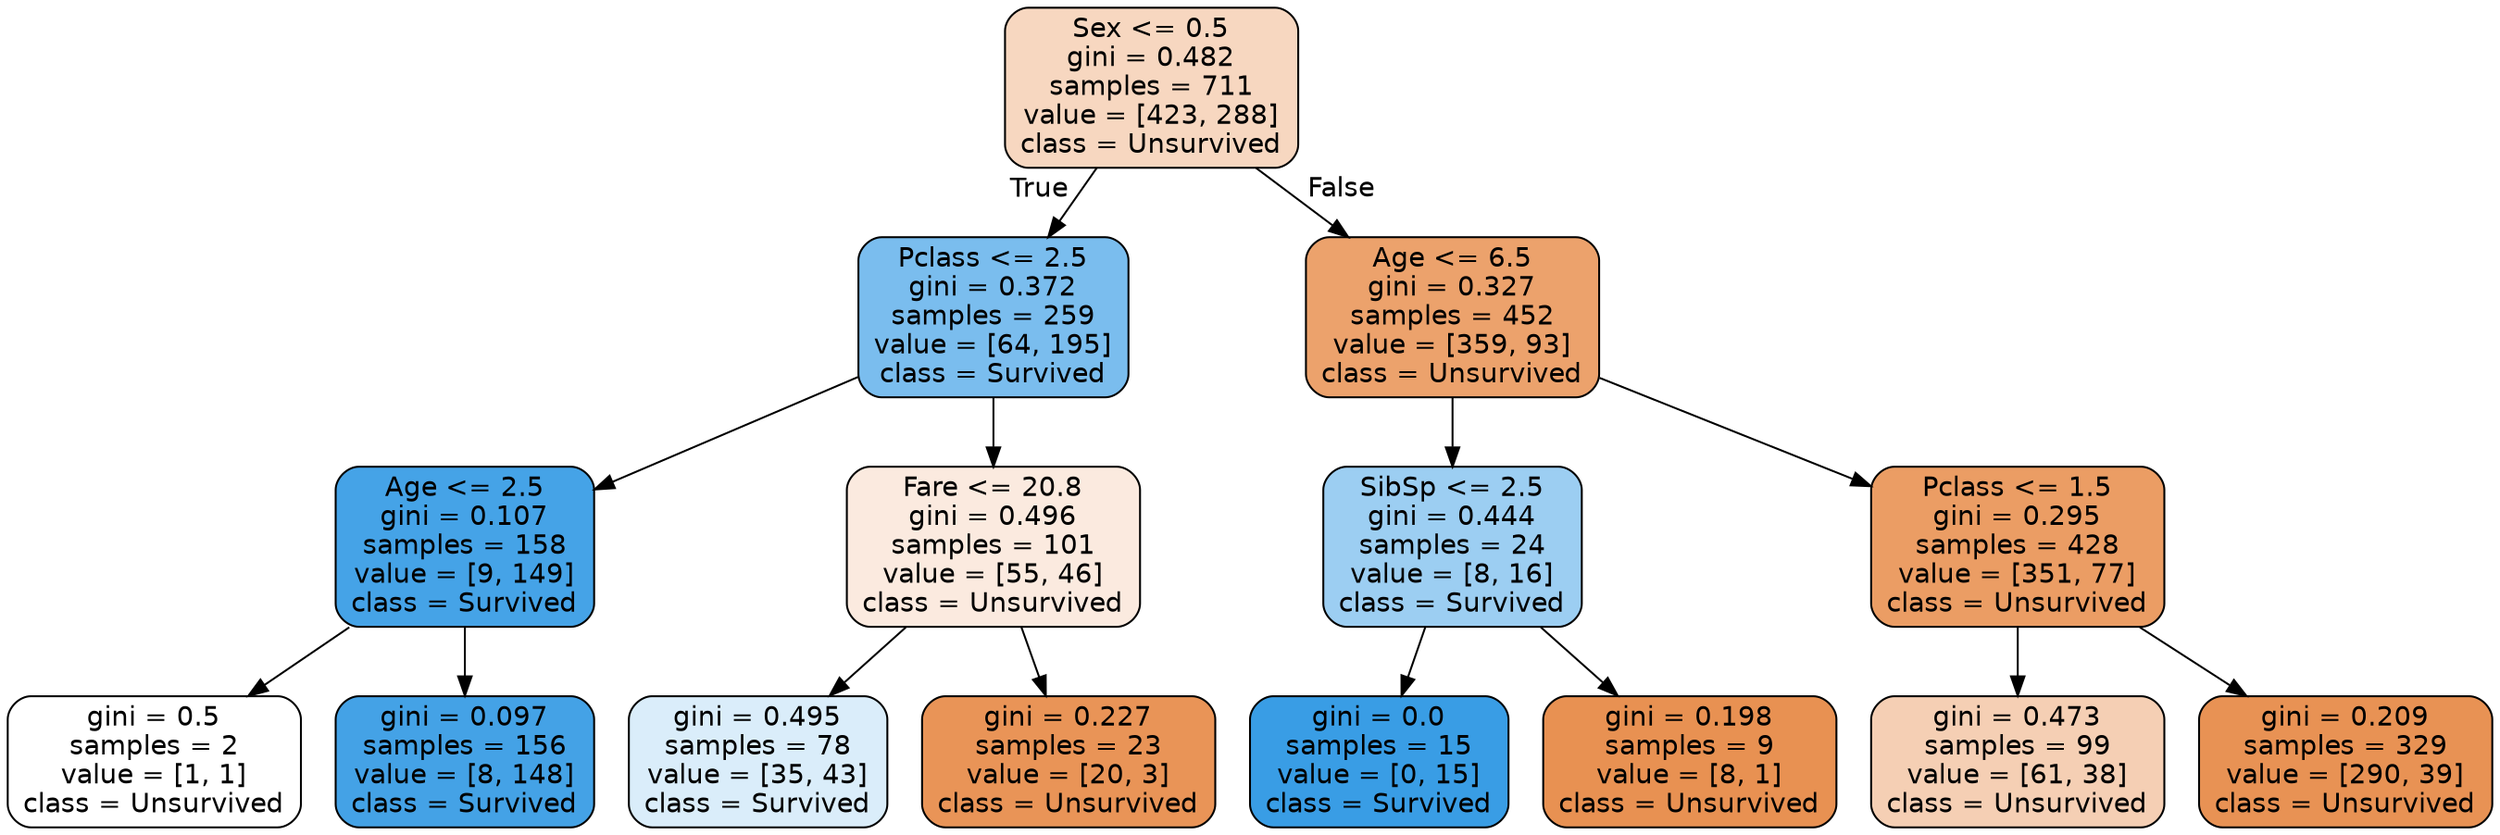digraph Tree {
node [shape=box, style="filled, rounded", color="black", fontname=helvetica] ;
edge [fontname=helvetica] ;
0 [label="Sex <= 0.5\ngini = 0.482\nsamples = 711\nvalue = [423, 288]\nclass = Unsurvived", fillcolor="#f7d7c0"] ;
1 [label="Pclass <= 2.5\ngini = 0.372\nsamples = 259\nvalue = [64, 195]\nclass = Survived", fillcolor="#7abdee"] ;
0 -> 1 [labeldistance=2.5, labelangle=45, headlabel="True"] ;
2 [label="Age <= 2.5\ngini = 0.107\nsamples = 158\nvalue = [9, 149]\nclass = Survived", fillcolor="#45a3e7"] ;
1 -> 2 ;
3 [label="gini = 0.5\nsamples = 2\nvalue = [1, 1]\nclass = Unsurvived", fillcolor="#ffffff"] ;
2 -> 3 ;
4 [label="gini = 0.097\nsamples = 156\nvalue = [8, 148]\nclass = Survived", fillcolor="#44a2e6"] ;
2 -> 4 ;
5 [label="Fare <= 20.8\ngini = 0.496\nsamples = 101\nvalue = [55, 46]\nclass = Unsurvived", fillcolor="#fbeadf"] ;
1 -> 5 ;
6 [label="gini = 0.495\nsamples = 78\nvalue = [35, 43]\nclass = Survived", fillcolor="#daedfa"] ;
5 -> 6 ;
7 [label="gini = 0.227\nsamples = 23\nvalue = [20, 3]\nclass = Unsurvived", fillcolor="#e99457"] ;
5 -> 7 ;
8 [label="Age <= 6.5\ngini = 0.327\nsamples = 452\nvalue = [359, 93]\nclass = Unsurvived", fillcolor="#eca26c"] ;
0 -> 8 [labeldistance=2.5, labelangle=-45, headlabel="False"] ;
9 [label="SibSp <= 2.5\ngini = 0.444\nsamples = 24\nvalue = [8, 16]\nclass = Survived", fillcolor="#9ccef2"] ;
8 -> 9 ;
10 [label="gini = 0.0\nsamples = 15\nvalue = [0, 15]\nclass = Survived", fillcolor="#399de5"] ;
9 -> 10 ;
11 [label="gini = 0.198\nsamples = 9\nvalue = [8, 1]\nclass = Unsurvived", fillcolor="#e89152"] ;
9 -> 11 ;
12 [label="Pclass <= 1.5\ngini = 0.295\nsamples = 428\nvalue = [351, 77]\nclass = Unsurvived", fillcolor="#eb9d64"] ;
8 -> 12 ;
13 [label="gini = 0.473\nsamples = 99\nvalue = [61, 38]\nclass = Unsurvived", fillcolor="#f5cfb4"] ;
12 -> 13 ;
14 [label="gini = 0.209\nsamples = 329\nvalue = [290, 39]\nclass = Unsurvived", fillcolor="#e89254"] ;
12 -> 14 ;
}